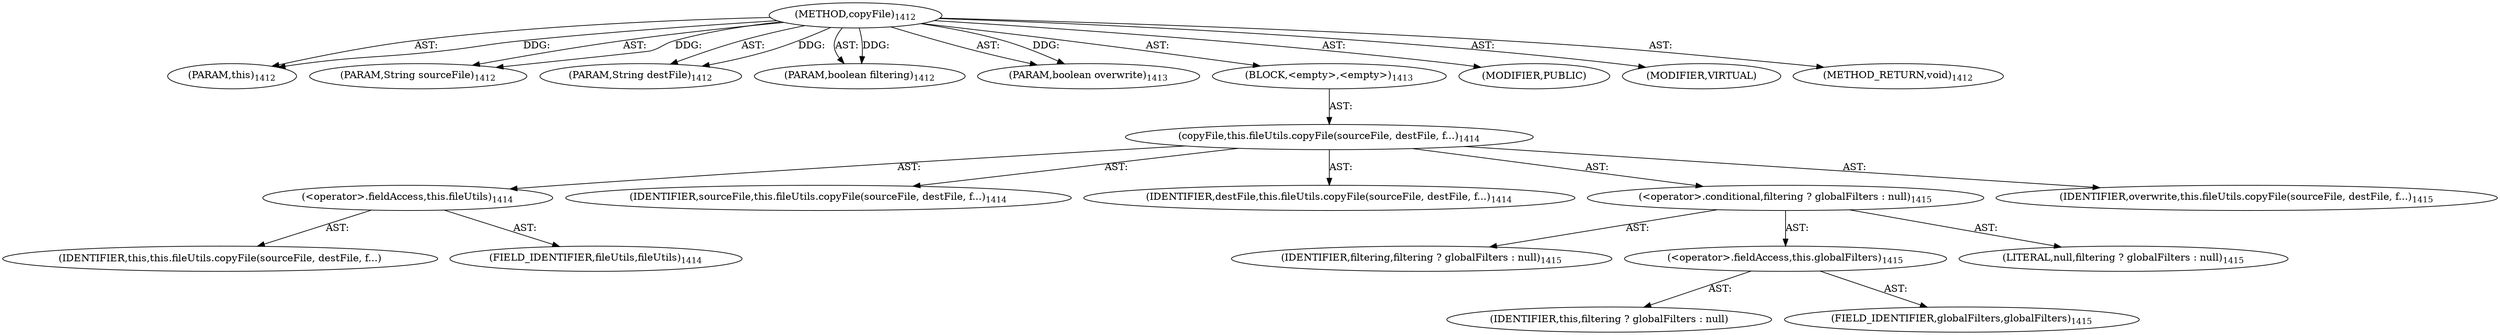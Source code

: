 digraph "copyFile" {  
"111669149767" [label = <(METHOD,copyFile)<SUB>1412</SUB>> ]
"115964117150" [label = <(PARAM,this)<SUB>1412</SUB>> ]
"115964117151" [label = <(PARAM,String sourceFile)<SUB>1412</SUB>> ]
"115964117152" [label = <(PARAM,String destFile)<SUB>1412</SUB>> ]
"115964117153" [label = <(PARAM,boolean filtering)<SUB>1412</SUB>> ]
"115964117154" [label = <(PARAM,boolean overwrite)<SUB>1413</SUB>> ]
"25769803913" [label = <(BLOCK,&lt;empty&gt;,&lt;empty&gt;)<SUB>1413</SUB>> ]
"30064771566" [label = <(copyFile,this.fileUtils.copyFile(sourceFile, destFile, f...)<SUB>1414</SUB>> ]
"30064771567" [label = <(&lt;operator&gt;.fieldAccess,this.fileUtils)<SUB>1414</SUB>> ]
"68719477245" [label = <(IDENTIFIER,this,this.fileUtils.copyFile(sourceFile, destFile, f...)> ]
"55834574940" [label = <(FIELD_IDENTIFIER,fileUtils,fileUtils)<SUB>1414</SUB>> ]
"68719477246" [label = <(IDENTIFIER,sourceFile,this.fileUtils.copyFile(sourceFile, destFile, f...)<SUB>1414</SUB>> ]
"68719477247" [label = <(IDENTIFIER,destFile,this.fileUtils.copyFile(sourceFile, destFile, f...)<SUB>1414</SUB>> ]
"30064771568" [label = <(&lt;operator&gt;.conditional,filtering ? globalFilters : null)<SUB>1415</SUB>> ]
"68719477248" [label = <(IDENTIFIER,filtering,filtering ? globalFilters : null)<SUB>1415</SUB>> ]
"30064771569" [label = <(&lt;operator&gt;.fieldAccess,this.globalFilters)<SUB>1415</SUB>> ]
"68719477249" [label = <(IDENTIFIER,this,filtering ? globalFilters : null)> ]
"55834574941" [label = <(FIELD_IDENTIFIER,globalFilters,globalFilters)<SUB>1415</SUB>> ]
"90194313297" [label = <(LITERAL,null,filtering ? globalFilters : null)<SUB>1415</SUB>> ]
"68719477250" [label = <(IDENTIFIER,overwrite,this.fileUtils.copyFile(sourceFile, destFile, f...)<SUB>1415</SUB>> ]
"133143986365" [label = <(MODIFIER,PUBLIC)> ]
"133143986366" [label = <(MODIFIER,VIRTUAL)> ]
"128849018951" [label = <(METHOD_RETURN,void)<SUB>1412</SUB>> ]
  "111669149767" -> "115964117150"  [ label = "AST: "] 
  "111669149767" -> "115964117151"  [ label = "AST: "] 
  "111669149767" -> "115964117152"  [ label = "AST: "] 
  "111669149767" -> "115964117153"  [ label = "AST: "] 
  "111669149767" -> "115964117154"  [ label = "AST: "] 
  "111669149767" -> "25769803913"  [ label = "AST: "] 
  "111669149767" -> "133143986365"  [ label = "AST: "] 
  "111669149767" -> "133143986366"  [ label = "AST: "] 
  "111669149767" -> "128849018951"  [ label = "AST: "] 
  "25769803913" -> "30064771566"  [ label = "AST: "] 
  "30064771566" -> "30064771567"  [ label = "AST: "] 
  "30064771566" -> "68719477246"  [ label = "AST: "] 
  "30064771566" -> "68719477247"  [ label = "AST: "] 
  "30064771566" -> "30064771568"  [ label = "AST: "] 
  "30064771566" -> "68719477250"  [ label = "AST: "] 
  "30064771567" -> "68719477245"  [ label = "AST: "] 
  "30064771567" -> "55834574940"  [ label = "AST: "] 
  "30064771568" -> "68719477248"  [ label = "AST: "] 
  "30064771568" -> "30064771569"  [ label = "AST: "] 
  "30064771568" -> "90194313297"  [ label = "AST: "] 
  "30064771569" -> "68719477249"  [ label = "AST: "] 
  "30064771569" -> "55834574941"  [ label = "AST: "] 
  "111669149767" -> "115964117150"  [ label = "DDG: "] 
  "111669149767" -> "115964117151"  [ label = "DDG: "] 
  "111669149767" -> "115964117152"  [ label = "DDG: "] 
  "111669149767" -> "115964117153"  [ label = "DDG: "] 
  "111669149767" -> "115964117154"  [ label = "DDG: "] 
}
